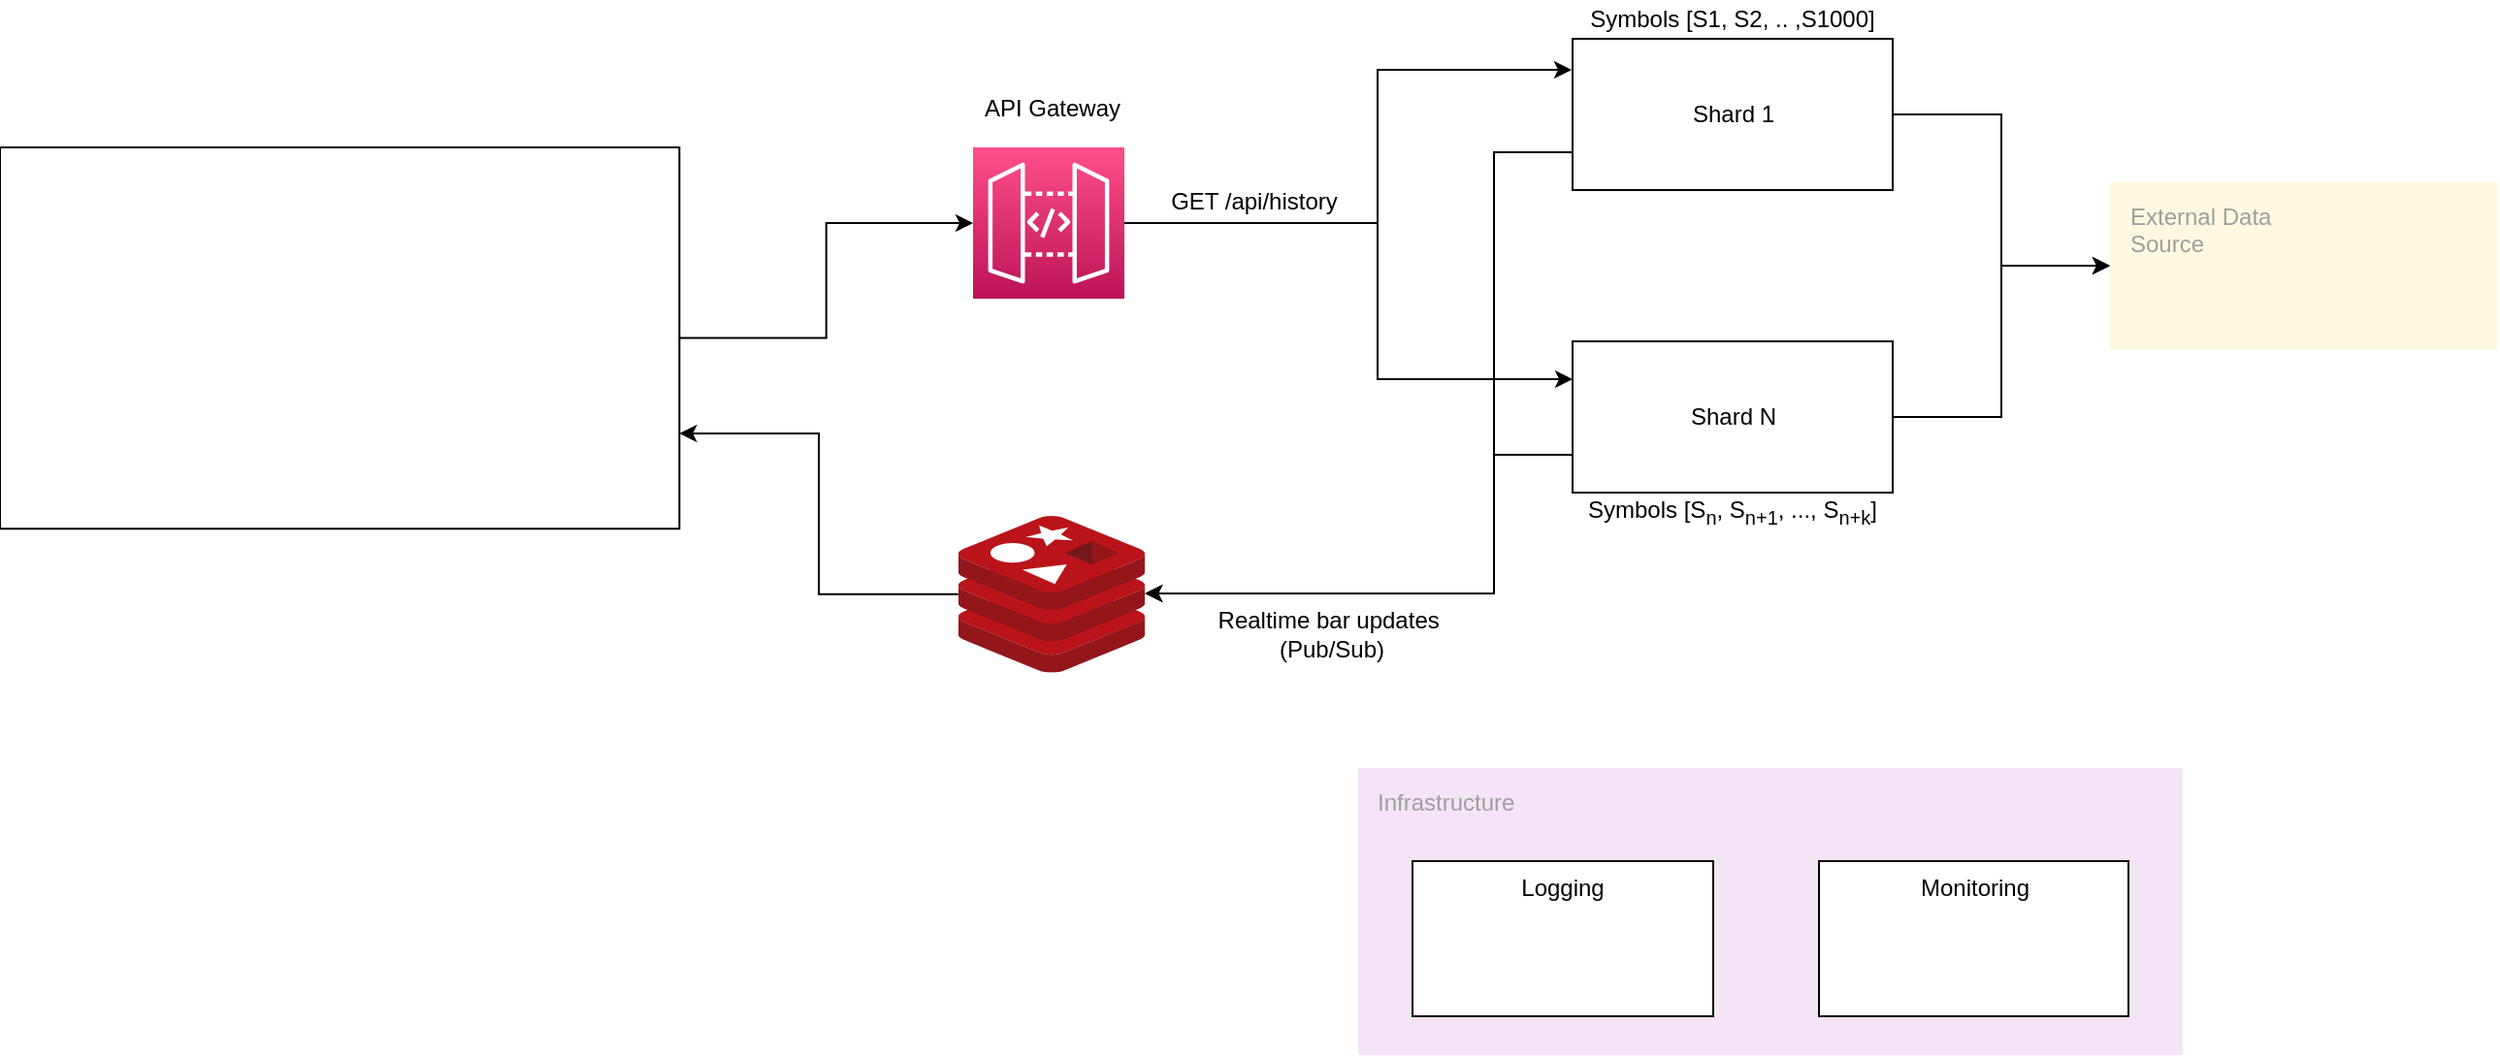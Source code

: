 <mxfile version="15.2.7" type="device" pages="2"><diagram id="XGs3UN7q9FtLHF6gI-0f" name="General"><mxGraphModel dx="1483" dy="857" grid="1" gridSize="10" guides="1" tooltips="1" connect="1" arrows="1" fold="1" page="1" pageScale="1" pageWidth="1654" pageHeight="1169" math="0" shadow="0"><root><mxCell id="0"/><mxCell id="1" parent="0"/><mxCell id="J3Z8qnlRYV9lGDvSpj97-52" value="External Data&lt;br&gt;Source" style="sketch=0;points=[[0,0,0],[0.25,0,0],[0.5,0,0],[0.75,0,0],[1,0,0],[1,0.25,0],[1,0.5,0],[1,0.75,0],[1,1,0],[0.75,1,0],[0.5,1,0],[0.25,1,0],[0,1,0],[0,0.75,0],[0,0.5,0],[0,0.25,0]];rounded=1;absoluteArcSize=1;arcSize=2;html=1;strokeColor=none;gradientColor=none;shadow=0;dashed=0;fontSize=12;fontColor=#9E9E9E;align=left;verticalAlign=top;spacing=10;spacingTop=-4;fillColor=#FFF8E1;" vertex="1" parent="1"><mxGeometry x="1217.5" y="317.79" width="200" height="86.43" as="geometry"/></mxCell><mxCell id="J3Z8qnlRYV9lGDvSpj97-39" value="" style="shape=image;html=1;verticalAlign=top;verticalLabelPosition=bottom;labelBackgroundColor=#ffffff;imageAspect=0;aspect=fixed;image=https://cdn1.iconfinder.com/data/icons/heroicons-solid/20/dots-horizontal-128.png" vertex="1" parent="1"><mxGeometry x="980" y="326.5" width="69" height="69" as="geometry"/></mxCell><mxCell id="J3Z8qnlRYV9lGDvSpj97-43" style="edgeStyle=orthogonalEdgeStyle;rounded=0;orthogonalLoop=1;jettySize=auto;html=1;" edge="1" parent="1" source="J3Z8qnlRYV9lGDvSpj97-40"><mxGeometry relative="1" as="geometry"><mxPoint x="940" y="260" as="targetPoint"/><Array as="points"><mxPoint x="840" y="339"/><mxPoint x="840" y="260"/></Array></mxGeometry></mxCell><mxCell id="J3Z8qnlRYV9lGDvSpj97-44" style="edgeStyle=orthogonalEdgeStyle;rounded=0;orthogonalLoop=1;jettySize=auto;html=1;exitX=1;exitY=0.5;exitDx=0;exitDy=0;exitPerimeter=0;entryX=0;entryY=0.25;entryDx=0;entryDy=0;" edge="1" parent="1" source="J3Z8qnlRYV9lGDvSpj97-40" target="QDFBFu0F6dxvyvOKAVNI-3"><mxGeometry relative="1" as="geometry"><mxPoint x="830" y="549" as="targetPoint"/><Array as="points"><mxPoint x="840" y="339"/><mxPoint x="840" y="420"/></Array></mxGeometry></mxCell><mxCell id="J3Z8qnlRYV9lGDvSpj97-40" value="" style="sketch=0;points=[[0,0,0],[0.25,0,0],[0.5,0,0],[0.75,0,0],[1,0,0],[0,1,0],[0.25,1,0],[0.5,1,0],[0.75,1,0],[1,1,0],[0,0.25,0],[0,0.5,0],[0,0.75,0],[1,0.25,0],[1,0.5,0],[1,0.75,0]];outlineConnect=0;fontColor=#232F3E;gradientColor=#FF4F8B;gradientDirection=north;fillColor=#BC1356;strokeColor=#ffffff;dashed=0;verticalLabelPosition=bottom;verticalAlign=top;align=center;html=1;fontSize=12;fontStyle=0;aspect=fixed;shape=mxgraph.aws4.resourceIcon;resIcon=mxgraph.aws4.api_gateway;" vertex="1" parent="1"><mxGeometry x="631.5" y="300" width="78" height="78" as="geometry"/></mxCell><mxCell id="J3Z8qnlRYV9lGDvSpj97-41" value="API Gateway" style="text;html=1;strokeColor=none;fillColor=none;align=center;verticalAlign=middle;whiteSpace=wrap;rounded=0;" vertex="1" parent="1"><mxGeometry x="631.5" y="270" width="81" height="20" as="geometry"/></mxCell><mxCell id="J3Z8qnlRYV9lGDvSpj97-53" value="Infrastructure" style="sketch=0;points=[[0,0,0],[0.25,0,0],[0.5,0,0],[0.75,0,0],[1,0,0],[1,0.25,0],[1,0.5,0],[1,0.75,0],[1,1,0],[0.75,1,0],[0.5,1,0],[0.25,1,0],[0,1,0],[0,0.75,0],[0,0.5,0],[0,0.25,0]];rounded=1;absoluteArcSize=1;arcSize=2;html=1;strokeColor=none;gradientColor=none;shadow=0;dashed=0;fontSize=12;fontColor=#9E9E9E;align=left;verticalAlign=top;spacing=10;spacingTop=-4;fillColor=#F3E5F5;" vertex="1" parent="1"><mxGeometry x="830" y="620" width="425" height="148" as="geometry"/></mxCell><mxCell id="J3Z8qnlRYV9lGDvSpj97-59" value="Logging" style="rounded=0;whiteSpace=wrap;html=1;verticalAlign=top;" vertex="1" parent="1"><mxGeometry x="858" y="668" width="155" height="80" as="geometry"/></mxCell><mxCell id="J3Z8qnlRYV9lGDvSpj97-55" value="" style="shape=image;imageAspect=0;aspect=fixed;verticalLabelPosition=bottom;verticalAlign=top;image=https://thirtybees.com/wp-content/uploads/2017/10/icon-elasticsearch-bb.svg.png;" vertex="1" parent="1"><mxGeometry x="872" y="698" width="50" height="50" as="geometry"/></mxCell><mxCell id="J3Z8qnlRYV9lGDvSpj97-56" value="" style="shape=image;imageAspect=0;aspect=fixed;verticalLabelPosition=bottom;verticalAlign=top;image=https://iconape.com/wp-content/png_logo_vector/elastic-kibana.png;" vertex="1" parent="1"><mxGeometry x="943" y="694" width="54" height="54" as="geometry"/></mxCell><mxCell id="J3Z8qnlRYV9lGDvSpj97-60" value="Monitoring" style="rounded=0;whiteSpace=wrap;html=1;verticalAlign=top;" vertex="1" parent="1"><mxGeometry x="1067.5" y="668" width="159.5" height="80" as="geometry"/></mxCell><mxCell id="J3Z8qnlRYV9lGDvSpj97-57" value="" style="shape=image;imageAspect=0;aspect=fixed;verticalLabelPosition=bottom;verticalAlign=top;image=https://docs.stackhero.io/assets/src/images/servicesLogos/openGraphVersions/prometheus.png;" vertex="1" parent="1"><mxGeometry x="1058.45" y="700.25" width="79.05" height="41.5" as="geometry"/></mxCell><mxCell id="J3Z8qnlRYV9lGDvSpj97-58" value="" style="shape=image;imageAspect=0;aspect=fixed;verticalLabelPosition=bottom;verticalAlign=top;image=https://docs.checkmk.com/latest/images/grafana_logo.png;" vertex="1" parent="1"><mxGeometry x="1173.75" y="699.13" width="43.75" height="43.75" as="geometry"/></mxCell><mxCell id="QDFBFu0F6dxvyvOKAVNI-13" style="edgeStyle=orthogonalEdgeStyle;rounded=0;orthogonalLoop=1;jettySize=auto;html=1;entryX=0;entryY=0.5;entryDx=0;entryDy=0;entryPerimeter=0;" edge="1" parent="1" source="J3Z8qnlRYV9lGDvSpj97-63" target="J3Z8qnlRYV9lGDvSpj97-40"><mxGeometry relative="1" as="geometry"/></mxCell><mxCell id="J3Z8qnlRYV9lGDvSpj97-63" value="" style="shape=image;imageAspect=0;aspect=fixed;verticalLabelPosition=bottom;verticalAlign=top;image=https://wp-asset.groww.in/wp-content/uploads/2020/10/17102400/Candlestick-diagram.jpg;imageBorder=default;" vertex="1" parent="1"><mxGeometry x="130" y="300" width="350.16" height="196.63" as="geometry"/></mxCell><mxCell id="J3Z8qnlRYV9lGDvSpj97-64" value="Symbols [S1, S2, .. ,S1000]" style="text;html=1;strokeColor=none;fillColor=none;align=center;verticalAlign=middle;whiteSpace=wrap;rounded=0;" vertex="1" parent="1"><mxGeometry x="946" y="224" width="154" height="20" as="geometry"/></mxCell><mxCell id="J3Z8qnlRYV9lGDvSpj97-65" value="Symbols [S&lt;sub&gt;n&lt;/sub&gt;, S&lt;sub&gt;n+1&lt;/sub&gt;, ..., S&lt;sub&gt;n+k&lt;/sub&gt;]" style="text;html=1;strokeColor=none;fillColor=none;align=center;verticalAlign=middle;whiteSpace=wrap;rounded=0;" vertex="1" parent="1"><mxGeometry x="946" y="478" width="154" height="20" as="geometry"/></mxCell><mxCell id="QDFBFu0F6dxvyvOKAVNI-14" style="edgeStyle=orthogonalEdgeStyle;rounded=0;orthogonalLoop=1;jettySize=auto;html=1;entryX=1;entryY=0.75;entryDx=0;entryDy=0;" edge="1" parent="1" source="QDFBFu0F6dxvyvOKAVNI-1" target="J3Z8qnlRYV9lGDvSpj97-63"><mxGeometry relative="1" as="geometry"/></mxCell><mxCell id="QDFBFu0F6dxvyvOKAVNI-1" value="" style="sketch=0;aspect=fixed;html=1;points=[];align=center;image;fontSize=12;image=img/lib/mscae/Cache_Redis_Product.svg;" vertex="1" parent="1"><mxGeometry x="623.9" y="490" width="96.2" height="80.81" as="geometry"/></mxCell><mxCell id="QDFBFu0F6dxvyvOKAVNI-6" style="edgeStyle=orthogonalEdgeStyle;rounded=0;orthogonalLoop=1;jettySize=auto;html=1;exitX=0;exitY=0.75;exitDx=0;exitDy=0;" edge="1" parent="1" source="QDFBFu0F6dxvyvOKAVNI-2" target="QDFBFu0F6dxvyvOKAVNI-1"><mxGeometry relative="1" as="geometry"><Array as="points"><mxPoint x="900" y="302"/><mxPoint x="900" y="530"/></Array></mxGeometry></mxCell><mxCell id="QDFBFu0F6dxvyvOKAVNI-11" style="edgeStyle=orthogonalEdgeStyle;rounded=0;orthogonalLoop=1;jettySize=auto;html=1;" edge="1" parent="1" source="QDFBFu0F6dxvyvOKAVNI-2" target="J3Z8qnlRYV9lGDvSpj97-52"><mxGeometry relative="1" as="geometry"/></mxCell><mxCell id="QDFBFu0F6dxvyvOKAVNI-2" value="Shard 1" style="rounded=0;whiteSpace=wrap;html=1;verticalAlign=middle;" vertex="1" parent="1"><mxGeometry x="940.5" y="244" width="165" height="78" as="geometry"/></mxCell><mxCell id="QDFBFu0F6dxvyvOKAVNI-5" style="edgeStyle=orthogonalEdgeStyle;rounded=0;orthogonalLoop=1;jettySize=auto;html=1;exitX=0;exitY=0.75;exitDx=0;exitDy=0;" edge="1" parent="1" source="QDFBFu0F6dxvyvOKAVNI-3" target="QDFBFu0F6dxvyvOKAVNI-1"><mxGeometry relative="1" as="geometry"><Array as="points"><mxPoint x="900" y="458"/><mxPoint x="900" y="530"/></Array></mxGeometry></mxCell><mxCell id="QDFBFu0F6dxvyvOKAVNI-10" style="edgeStyle=orthogonalEdgeStyle;rounded=0;orthogonalLoop=1;jettySize=auto;html=1;" edge="1" parent="1" source="QDFBFu0F6dxvyvOKAVNI-3" target="J3Z8qnlRYV9lGDvSpj97-52"><mxGeometry relative="1" as="geometry"/></mxCell><mxCell id="QDFBFu0F6dxvyvOKAVNI-3" value="Shard N" style="rounded=0;whiteSpace=wrap;html=1;verticalAlign=middle;" vertex="1" parent="1"><mxGeometry x="940.5" y="400" width="165" height="78" as="geometry"/></mxCell><mxCell id="QDFBFu0F6dxvyvOKAVNI-9" value="GET /api/history" style="text;html=1;strokeColor=none;fillColor=none;align=center;verticalAlign=middle;whiteSpace=wrap;rounded=0;" vertex="1" parent="1"><mxGeometry x="709.5" y="317.79" width="132.5" height="20" as="geometry"/></mxCell><mxCell id="QDFBFu0F6dxvyvOKAVNI-12" value="Realtime bar updates&amp;nbsp;&lt;br&gt;(Pub/Sub)" style="text;html=1;strokeColor=none;fillColor=none;align=center;verticalAlign=middle;whiteSpace=wrap;rounded=0;" vertex="1" parent="1"><mxGeometry x="750" y="530.81" width="133" height="40" as="geometry"/></mxCell></root></mxGraphModel></diagram><diagram id="WEB6RTZ3QliRC7guoCnM" name="Shard"><mxGraphModel dx="1221" dy="706" grid="1" gridSize="10" guides="1" tooltips="1" connect="1" arrows="1" fold="1" page="1" pageScale="1" pageWidth="1654" pageHeight="1169" math="0" shadow="0"><root><mxCell id="Xdb-uTGGmrfgJTrBIxgu-0"/><mxCell id="Xdb-uTGGmrfgJTrBIxgu-1" parent="Xdb-uTGGmrfgJTrBIxgu-0"/><mxCell id="Msf9nCBOTwqzju0VUpAx-4" value="Shard 1" style="sketch=0;points=[[0,0,0],[0.25,0,0],[0.5,0,0],[0.75,0,0],[1,0,0],[1,0.25,0],[1,0.5,0],[1,0.75,0],[1,1,0],[0.75,1,0],[0.5,1,0],[0.25,1,0],[0,1,0],[0,0.75,0],[0,0.5,0],[0,0.25,0]];rounded=1;absoluteArcSize=1;arcSize=2;html=1;strokeColor=none;gradientColor=none;shadow=0;dashed=0;fontSize=12;fontColor=#9E9E9E;align=left;verticalAlign=top;spacing=10;spacingTop=-4;fillColor=#F1F8E9;" vertex="1" parent="Xdb-uTGGmrfgJTrBIxgu-1"><mxGeometry x="580" y="170" width="660" height="420" as="geometry"/></mxCell><mxCell id="i1QVyWnrv2hVbGKW-C4L-0" style="edgeStyle=orthogonalEdgeStyle;rounded=0;orthogonalLoop=1;jettySize=auto;html=1;entryX=1;entryY=0.5;entryDx=0;entryDy=0;entryPerimeter=0;" edge="1" parent="Xdb-uTGGmrfgJTrBIxgu-1" source="Xdb-uTGGmrfgJTrBIxgu-4" target="Xdb-uTGGmrfgJTrBIxgu-5"><mxGeometry relative="1" as="geometry"/></mxCell><mxCell id="Msf9nCBOTwqzju0VUpAx-8" style="edgeStyle=orthogonalEdgeStyle;rounded=0;orthogonalLoop=1;jettySize=auto;html=1;" edge="1" parent="Xdb-uTGGmrfgJTrBIxgu-1" source="Xdb-uTGGmrfgJTrBIxgu-4" target="Msf9nCBOTwqzju0VUpAx-7"><mxGeometry relative="1" as="geometry"><Array as="points"><mxPoint x="1130" y="540"/></Array></mxGeometry></mxCell><mxCell id="Xdb-uTGGmrfgJTrBIxgu-4" value="Listener" style="rounded=0;whiteSpace=wrap;html=1;" vertex="1" parent="Xdb-uTGGmrfgJTrBIxgu-1"><mxGeometry x="1070" y="410" width="120" height="57.5" as="geometry"/></mxCell><mxCell id="Xdb-uTGGmrfgJTrBIxgu-5" value="Storage" style="strokeWidth=2;html=1;shape=mxgraph.flowchart.database;whiteSpace=wrap;" vertex="1" parent="Xdb-uTGGmrfgJTrBIxgu-1"><mxGeometry x="827" y="320" width="90" height="90" as="geometry"/></mxCell><mxCell id="Xdb-uTGGmrfgJTrBIxgu-6" value="Cache" style="rounded=0;whiteSpace=wrap;html=1;" vertex="1" parent="Xdb-uTGGmrfgJTrBIxgu-1"><mxGeometry x="820" y="200" width="135" height="50" as="geometry"/></mxCell><mxCell id="Xdb-uTGGmrfgJTrBIxgu-7" style="edgeStyle=orthogonalEdgeStyle;rounded=0;orthogonalLoop=1;jettySize=auto;html=1;entryX=0;entryY=0.5;entryDx=0;entryDy=0;" edge="1" parent="Xdb-uTGGmrfgJTrBIxgu-1" source="Xdb-uTGGmrfgJTrBIxgu-9" target="Xdb-uTGGmrfgJTrBIxgu-6"><mxGeometry relative="1" as="geometry"><Array as="points"><mxPoint x="766" y="295"/><mxPoint x="766" y="225"/></Array></mxGeometry></mxCell><mxCell id="Xdb-uTGGmrfgJTrBIxgu-8" style="edgeStyle=orthogonalEdgeStyle;rounded=0;orthogonalLoop=1;jettySize=auto;html=1;entryX=0;entryY=0.5;entryDx=0;entryDy=0;entryPerimeter=0;" edge="1" parent="Xdb-uTGGmrfgJTrBIxgu-1" source="Xdb-uTGGmrfgJTrBIxgu-9" target="Xdb-uTGGmrfgJTrBIxgu-5"><mxGeometry relative="1" as="geometry"><Array as="points"><mxPoint x="768" y="295"/><mxPoint x="768" y="365"/></Array></mxGeometry></mxCell><mxCell id="Xdb-uTGGmrfgJTrBIxgu-9" value="" style="sketch=0;outlineConnect=0;fontColor=#232F3E;gradientColor=none;fillColor=#FF4F8B;strokeColor=none;dashed=0;verticalLabelPosition=bottom;verticalAlign=top;align=center;html=1;fontSize=12;fontStyle=0;aspect=fixed;pointerEvents=1;shape=mxgraph.aws4.endpoint;" vertex="1" parent="Xdb-uTGGmrfgJTrBIxgu-1"><mxGeometry x="582.5" y="260" width="70" height="70" as="geometry"/></mxCell><mxCell id="i1QVyWnrv2hVbGKW-C4L-1" style="edgeStyle=orthogonalEdgeStyle;rounded=0;orthogonalLoop=1;jettySize=auto;html=1;entryX=1;entryY=0.5;entryDx=0;entryDy=0;entryPerimeter=0;" edge="1" parent="Xdb-uTGGmrfgJTrBIxgu-1" source="Xdb-uTGGmrfgJTrBIxgu-11" target="Xdb-uTGGmrfgJTrBIxgu-5"><mxGeometry relative="1" as="geometry"/></mxCell><mxCell id="Xdb-uTGGmrfgJTrBIxgu-11" value="Synchronization Service" style="rounded=0;whiteSpace=wrap;html=1;" vertex="1" parent="Xdb-uTGGmrfgJTrBIxgu-1"><mxGeometry x="1070" y="250" width="120" height="58.75" as="geometry"/></mxCell><mxCell id="Xdb-uTGGmrfgJTrBIxgu-12" value="/api/history" style="text;html=1;strokeColor=none;fillColor=none;align=center;verticalAlign=middle;whiteSpace=wrap;rounded=0;" vertex="1" parent="Xdb-uTGGmrfgJTrBIxgu-1"><mxGeometry x="582.5" y="240" width="75" height="20" as="geometry"/></mxCell><mxCell id="Xdb-uTGGmrfgJTrBIxgu-13" value="Symbols [S1, S2, .. ,S1000]" style="text;html=1;strokeColor=none;fillColor=none;align=center;verticalAlign=middle;whiteSpace=wrap;rounded=0;" vertex="1" parent="Xdb-uTGGmrfgJTrBIxgu-1"><mxGeometry x="810.5" y="140" width="154" height="20" as="geometry"/></mxCell><mxCell id="Msf9nCBOTwqzju0VUpAx-0" value="External Data&lt;br&gt;Source" style="sketch=0;points=[[0,0,0],[0.25,0,0],[0.5,0,0],[0.75,0,0],[1,0,0],[1,0.25,0],[1,0.5,0],[1,0.75,0],[1,1,0],[0.75,1,0],[0.5,1,0],[0.25,1,0],[0,1,0],[0,0.75,0],[0,0.5,0],[0,0.25,0]];rounded=1;absoluteArcSize=1;arcSize=2;html=1;strokeColor=none;gradientColor=none;shadow=0;dashed=0;fontSize=12;fontColor=#9E9E9E;align=left;verticalAlign=top;spacing=10;spacingTop=-4;fillColor=#FFF8E1;" vertex="1" parent="Xdb-uTGGmrfgJTrBIxgu-1"><mxGeometry x="1310" y="170" width="210" height="415" as="geometry"/></mxCell><mxCell id="Msf9nCBOTwqzju0VUpAx-1" value="Backup storage" style="rounded=0;whiteSpace=wrap;html=1;" vertex="1" parent="Xdb-uTGGmrfgJTrBIxgu-1"><mxGeometry x="1360" y="250" width="120" height="58.75" as="geometry"/></mxCell><mxCell id="Msf9nCBOTwqzju0VUpAx-3" style="edgeStyle=orthogonalEdgeStyle;rounded=0;orthogonalLoop=1;jettySize=auto;html=1;entryX=1;entryY=0.5;entryDx=0;entryDy=0;" edge="1" parent="Xdb-uTGGmrfgJTrBIxgu-1" source="Msf9nCBOTwqzju0VUpAx-2" target="Xdb-uTGGmrfgJTrBIxgu-4"><mxGeometry relative="1" as="geometry"/></mxCell><mxCell id="Msf9nCBOTwqzju0VUpAx-2" value="Feed server" style="rounded=0;whiteSpace=wrap;html=1;" vertex="1" parent="Xdb-uTGGmrfgJTrBIxgu-1"><mxGeometry x="1360" y="409.38" width="120" height="58.75" as="geometry"/></mxCell><mxCell id="Msf9nCBOTwqzju0VUpAx-5" style="edgeStyle=orthogonalEdgeStyle;rounded=0;orthogonalLoop=1;jettySize=auto;html=1;" edge="1" parent="Xdb-uTGGmrfgJTrBIxgu-1" source="Xdb-uTGGmrfgJTrBIxgu-11" target="Msf9nCBOTwqzju0VUpAx-1"><mxGeometry relative="1" as="geometry"/></mxCell><mxCell id="Msf9nCBOTwqzju0VUpAx-6" value="Realtime quotes" style="text;html=1;strokeColor=none;fillColor=none;align=center;verticalAlign=middle;whiteSpace=wrap;rounded=0;" vertex="1" parent="Xdb-uTGGmrfgJTrBIxgu-1"><mxGeometry x="1250" y="409.38" width="50" height="30" as="geometry"/></mxCell><mxCell id="Msf9nCBOTwqzju0VUpAx-7" value="" style="sketch=0;aspect=fixed;html=1;points=[];align=center;image;fontSize=12;image=img/lib/mscae/Cache_Redis_Product.svg;" vertex="1" parent="Xdb-uTGGmrfgJTrBIxgu-1"><mxGeometry x="370" y="490" width="109.52" height="92" as="geometry"/></mxCell><mxCell id="Msf9nCBOTwqzju0VUpAx-9" value="Realtime bar updates" style="text;html=1;strokeColor=none;fillColor=none;align=center;verticalAlign=middle;whiteSpace=wrap;rounded=0;" vertex="1" parent="Xdb-uTGGmrfgJTrBIxgu-1"><mxGeometry x="780" y="520" width="130" height="20" as="geometry"/></mxCell><mxCell id="Msf9nCBOTwqzju0VUpAx-10" value="PUBLISH AAPL_M1 {...}" style="text;html=1;strokeColor=none;fillColor=none;align=center;verticalAlign=middle;whiteSpace=wrap;rounded=0;" vertex="1" parent="Xdb-uTGGmrfgJTrBIxgu-1"><mxGeometry x="755" y="540" width="180" height="20" as="geometry"/></mxCell></root></mxGraphModel></diagram></mxfile>